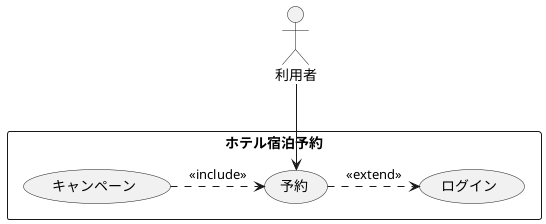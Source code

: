 @startuml ユースケース図

actor 利用者

rectangle ホテル宿泊予約{
usecase キャンペーン
usecase ログイン
usecase 予約
}
キャンペーン.> 予約: << include >>
予約.> ログイン: << extend >>
利用者--> 予約
@enduml